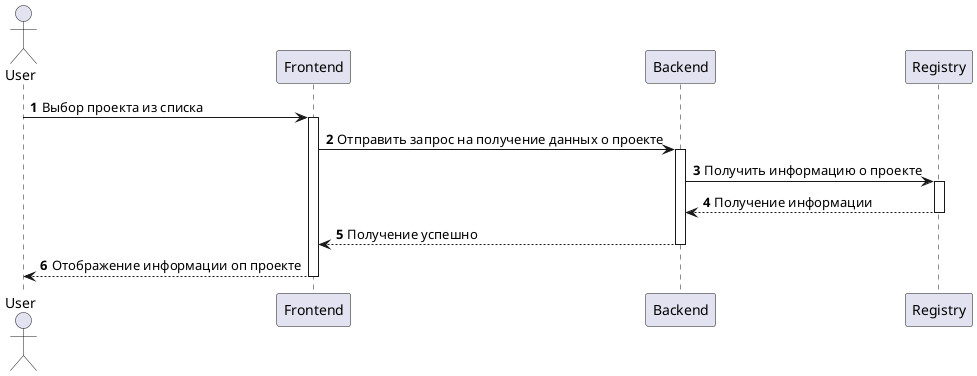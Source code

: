 @startuml

autonumber
actor User
participant "Frontend" as Frontend
participant "Backend" as Backend
participant "Registry" as Registry

User -> Frontend: Выбор проекта из списка
activate Frontend

Frontend -> Backend: Отправить запрос на получение данных о проекте
activate Backend

Backend -> Registry: Получить информацию о проекте
activate Registry
Registry --> Backend: Получение информации
deactivate Registry

Backend --> Frontend: Получение успешно
deactivate Backend

Frontend --> User: Отображение информации оп проекте
deactivate Frontend
@enduml